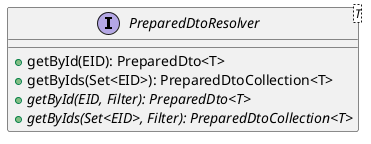 @startuml

    interface PreparedDtoResolver<T> [[PreparedDtoResolver.html]] {
        +getById(EID): PreparedDto<T>
        +getByIds(Set<EID>): PreparedDtoCollection<T>
        {abstract} +getById(EID, Filter): PreparedDto<T>
        {abstract} +getByIds(Set<EID>, Filter): PreparedDtoCollection<T>
    }

@enduml
